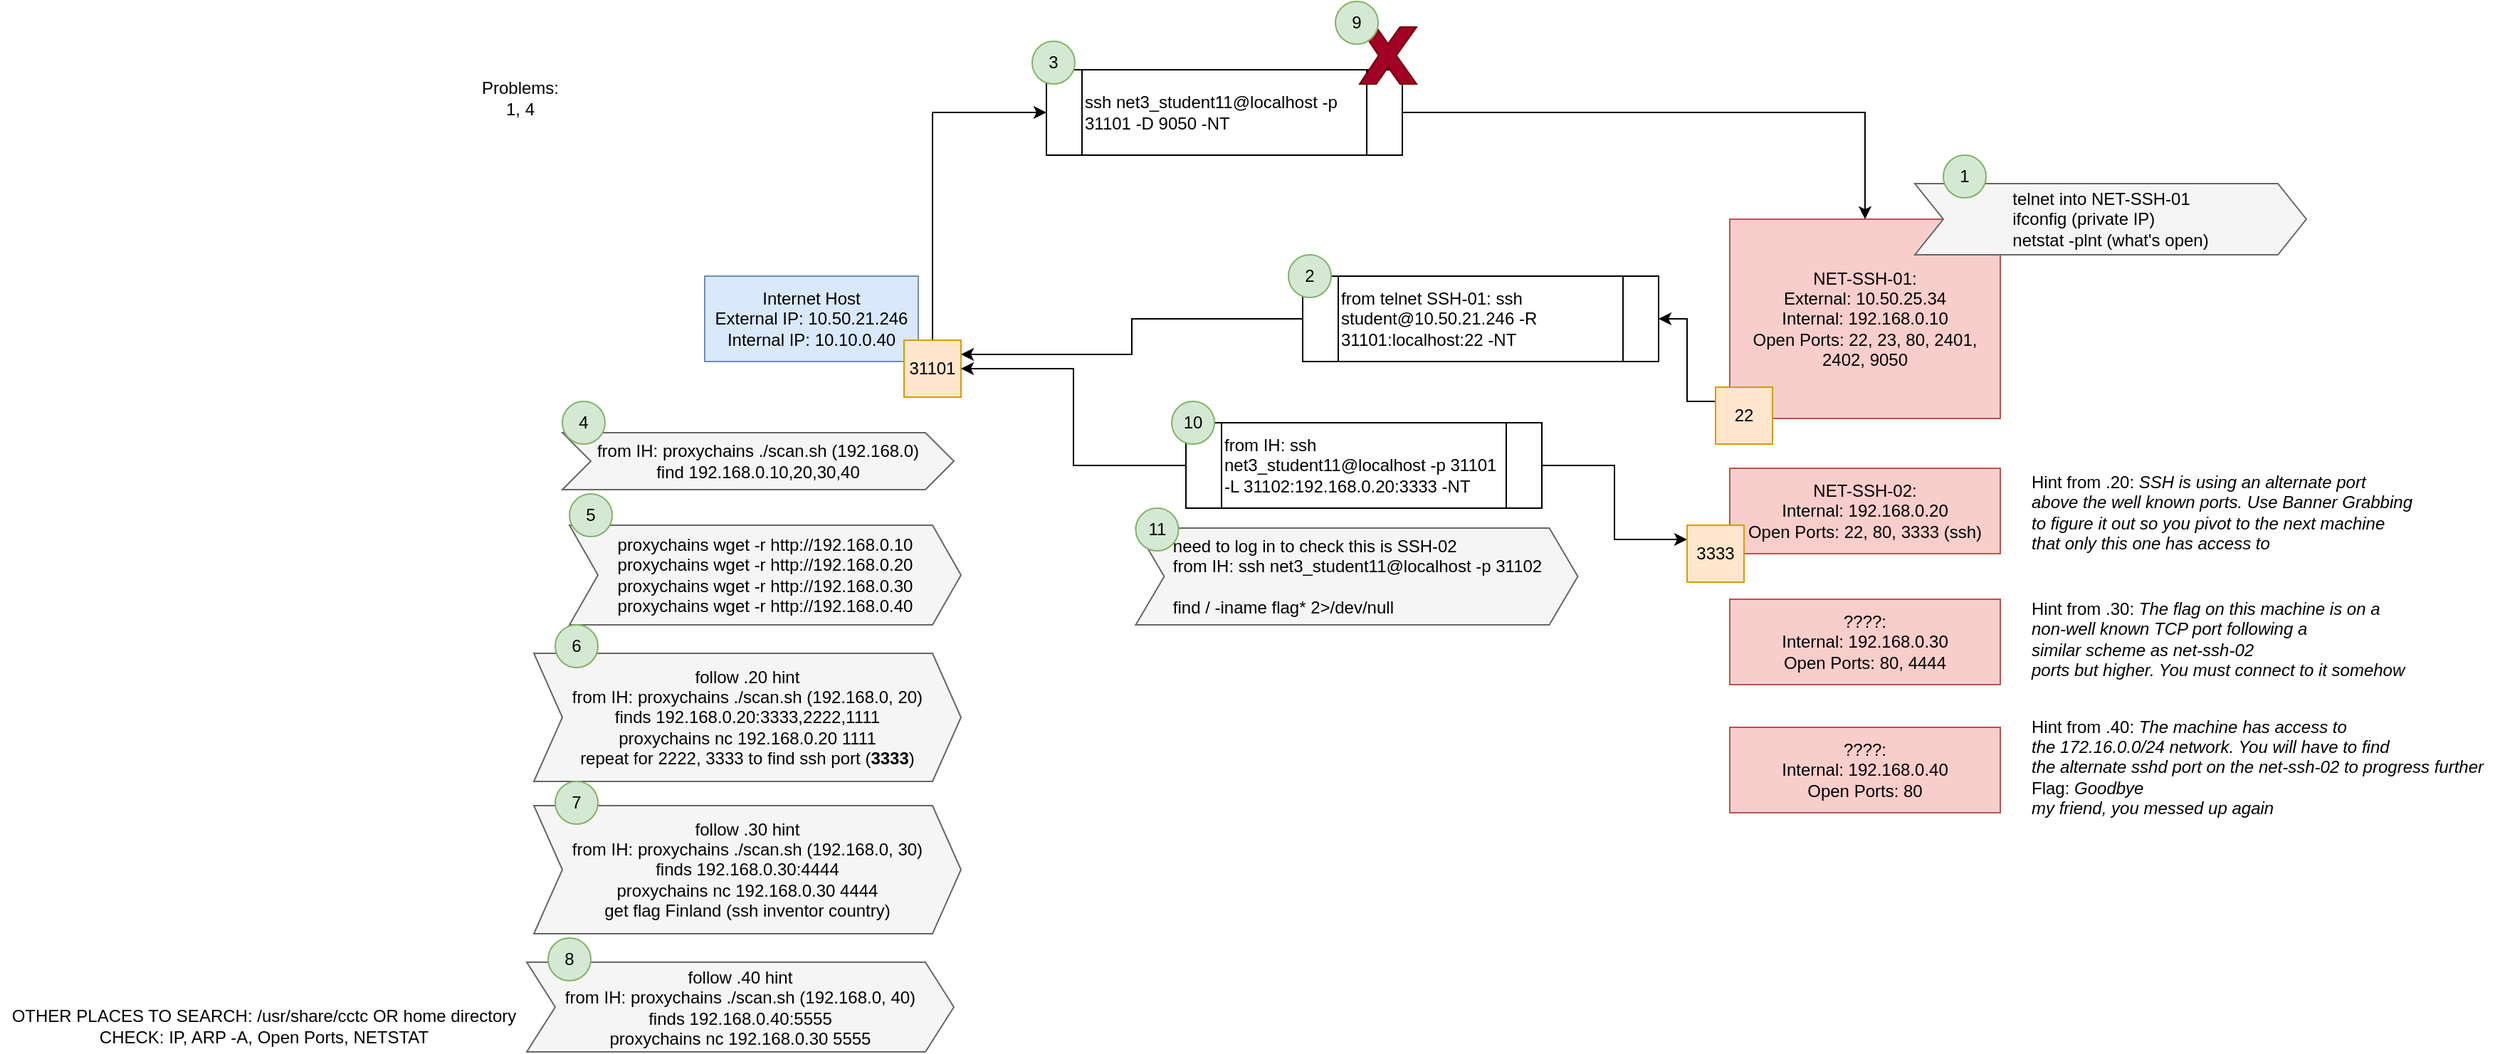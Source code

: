 <mxfile version="16.5.6" type="github">
  <diagram id="JSSCa7bkJR9PmikTlj4o" name="Page-1">
    <mxGraphModel dx="2071" dy="575" grid="1" gridSize="10" guides="1" tooltips="1" connect="1" arrows="1" fold="1" page="1" pageScale="1" pageWidth="850" pageHeight="1100" math="0" shadow="0">
      <root>
        <mxCell id="0" />
        <mxCell id="1" parent="0" />
        <mxCell id="2QfLTyrHY2M2lkCo5Ux--1" value="Internet Host&lt;br&gt;External IP: 10.50.21.246&lt;br&gt;Internal IP: 10.10.0.40" style="rounded=0;whiteSpace=wrap;html=1;fillColor=#dae8fc;strokeColor=#6c8ebf;" parent="1" vertex="1">
          <mxGeometry x="-80" y="195" width="150" height="60" as="geometry" />
        </mxCell>
        <mxCell id="2QfLTyrHY2M2lkCo5Ux--8" value="NET-SSH-01:&lt;br&gt;External: 10.50.25.34&lt;br&gt;Internal:&amp;nbsp;192.168.0.10&lt;br&gt;Open Ports: 22, 23, 80, 2401, 2402, 9050" style="rounded=0;whiteSpace=wrap;html=1;fillColor=#f8cecc;strokeColor=#b85450;" parent="1" vertex="1">
          <mxGeometry x="640" y="155" width="190" height="140" as="geometry" />
        </mxCell>
        <mxCell id="duze3X__lLn2EJtRwXXi-10" style="edgeStyle=orthogonalEdgeStyle;rounded=0;orthogonalLoop=1;jettySize=auto;html=1;exitX=0;exitY=0.5;exitDx=0;exitDy=0;entryX=1;entryY=0.25;entryDx=0;entryDy=0;" parent="1" source="duze3X__lLn2EJtRwXXi-2" target="duze3X__lLn2EJtRwXXi-9" edge="1">
          <mxGeometry relative="1" as="geometry" />
        </mxCell>
        <mxCell id="duze3X__lLn2EJtRwXXi-2" value="from telnet SSH-01: ssh student@10.50.21.246 -R 31101:localhost:22 -NT" style="shape=process;whiteSpace=wrap;html=1;backgroundOutline=1;align=left;" parent="1" vertex="1">
          <mxGeometry x="340" y="195" width="250" height="60" as="geometry" />
        </mxCell>
        <mxCell id="duze3X__lLn2EJtRwXXi-6" style="edgeStyle=orthogonalEdgeStyle;rounded=0;orthogonalLoop=1;jettySize=auto;html=1;exitX=0;exitY=0.25;exitDx=0;exitDy=0;entryX=1;entryY=0.5;entryDx=0;entryDy=0;" parent="1" source="duze3X__lLn2EJtRwXXi-5" target="duze3X__lLn2EJtRwXXi-2" edge="1">
          <mxGeometry relative="1" as="geometry" />
        </mxCell>
        <mxCell id="duze3X__lLn2EJtRwXXi-5" value="22" style="whiteSpace=wrap;html=1;aspect=fixed;fillColor=#ffe6cc;strokeColor=#d79b00;" parent="1" vertex="1">
          <mxGeometry x="630" y="273" width="40" height="40" as="geometry" />
        </mxCell>
        <mxCell id="duze3X__lLn2EJtRwXXi-13" style="edgeStyle=orthogonalEdgeStyle;rounded=0;orthogonalLoop=1;jettySize=auto;html=1;exitX=0.5;exitY=0;exitDx=0;exitDy=0;entryX=0;entryY=0.5;entryDx=0;entryDy=0;" parent="1" source="duze3X__lLn2EJtRwXXi-9" target="duze3X__lLn2EJtRwXXi-11" edge="1">
          <mxGeometry relative="1" as="geometry" />
        </mxCell>
        <mxCell id="duze3X__lLn2EJtRwXXi-9" value="31101" style="whiteSpace=wrap;html=1;aspect=fixed;fillColor=#ffe6cc;strokeColor=#d79b00;" parent="1" vertex="1">
          <mxGeometry x="60" y="240" width="40" height="40" as="geometry" />
        </mxCell>
        <mxCell id="duze3X__lLn2EJtRwXXi-14" style="edgeStyle=orthogonalEdgeStyle;rounded=0;orthogonalLoop=1;jettySize=auto;html=1;exitX=1;exitY=0.5;exitDx=0;exitDy=0;entryX=0.5;entryY=0;entryDx=0;entryDy=0;" parent="1" source="duze3X__lLn2EJtRwXXi-11" target="2QfLTyrHY2M2lkCo5Ux--8" edge="1">
          <mxGeometry relative="1" as="geometry" />
        </mxCell>
        <mxCell id="duze3X__lLn2EJtRwXXi-11" value="ssh net3_student11@localhost -p 31101 -D 9050 -NT" style="shape=process;whiteSpace=wrap;html=1;backgroundOutline=1;align=left;" parent="1" vertex="1">
          <mxGeometry x="160" y="50" width="250" height="60" as="geometry" />
        </mxCell>
        <mxCell id="duze3X__lLn2EJtRwXXi-12" value="3" style="ellipse;whiteSpace=wrap;html=1;aspect=fixed;fillColor=#d5e8d4;strokeColor=#82b366;" parent="1" vertex="1">
          <mxGeometry x="150" y="30" width="30" height="30" as="geometry" />
        </mxCell>
        <mxCell id="duze3X__lLn2EJtRwXXi-15" value="NET-SSH-02:&lt;br&gt;Internal:&amp;nbsp;192.168.0.20&lt;br&gt;Open Ports: 22, 80, 3333 (ssh)" style="rounded=0;whiteSpace=wrap;html=1;fillColor=#f8cecc;strokeColor=#b85450;" parent="1" vertex="1">
          <mxGeometry x="640" y="330" width="190" height="60" as="geometry" />
        </mxCell>
        <mxCell id="duze3X__lLn2EJtRwXXi-16" value="????:&lt;br&gt;Internal:&amp;nbsp;192.168.0.30&lt;br&gt;Open Ports: 80, 4444" style="rounded=0;whiteSpace=wrap;html=1;fillColor=#f8cecc;strokeColor=#b85450;" parent="1" vertex="1">
          <mxGeometry x="640" y="422" width="190" height="60" as="geometry" />
        </mxCell>
        <mxCell id="duze3X__lLn2EJtRwXXi-17" value="????:&lt;br&gt;Internal:&amp;nbsp;192.168.0.40&lt;br&gt;Open Ports: 80" style="rounded=0;whiteSpace=wrap;html=1;fillColor=#f8cecc;strokeColor=#b85450;" parent="1" vertex="1">
          <mxGeometry x="640" y="512" width="190" height="60" as="geometry" />
        </mxCell>
        <mxCell id="duze3X__lLn2EJtRwXXi-18" value="&lt;span style=&quot;color: rgb(0 , 0 , 0) ; text-align: left&quot;&gt;from IH:&amp;nbsp;&lt;/span&gt;&lt;font color=&quot;#000000&quot;&gt;proxychains ./scan.sh (192.168.0)&lt;br&gt;find 192.168.0.10,20,30,40&lt;br&gt;&lt;/font&gt;" style="shape=step;perimeter=stepPerimeter;whiteSpace=wrap;html=1;fixedSize=1;align=center;fillColor=#f5f5f5;fontColor=#333333;strokeColor=#666666;" parent="1" vertex="1">
          <mxGeometry x="-180" y="305" width="275" height="40" as="geometry" />
        </mxCell>
        <mxCell id="mYg_Y59IcBYT0eOCHOQk-1" value="&lt;div style=&quot;text-align: left&quot;&gt;&lt;span style=&quot;color: rgb(0 , 0 , 0)&quot;&gt;telnet into NET-SSH-01&amp;nbsp;&lt;/span&gt;&lt;/div&gt;&lt;div style=&quot;text-align: left&quot;&gt;&lt;span style=&quot;color: rgb(0 , 0 , 0)&quot;&gt;ifconfig (private IP)&lt;/span&gt;&lt;/div&gt;&lt;div style=&quot;text-align: left&quot;&gt;&lt;span style=&quot;color: rgb(0 , 0 , 0)&quot;&gt;netstat -plnt (what&#39;s open)&lt;/span&gt;&lt;/div&gt;" style="shape=step;perimeter=stepPerimeter;whiteSpace=wrap;html=1;fixedSize=1;align=center;fillColor=#f5f5f5;fontColor=#333333;strokeColor=#666666;" parent="1" vertex="1">
          <mxGeometry x="770" y="130" width="275" height="50" as="geometry" />
        </mxCell>
        <mxCell id="duze3X__lLn2EJtRwXXi-3" value="1" style="ellipse;whiteSpace=wrap;html=1;aspect=fixed;fillColor=#d5e8d4;strokeColor=#82b366;" parent="1" vertex="1">
          <mxGeometry x="790" y="110" width="30" height="30" as="geometry" />
        </mxCell>
        <mxCell id="duze3X__lLn2EJtRwXXi-19" value="2" style="ellipse;whiteSpace=wrap;html=1;aspect=fixed;fillColor=#d5e8d4;strokeColor=#82b366;" parent="1" vertex="1">
          <mxGeometry x="330" y="180" width="30" height="30" as="geometry" />
        </mxCell>
        <mxCell id="duze3X__lLn2EJtRwXXi-20" value="4" style="ellipse;whiteSpace=wrap;html=1;aspect=fixed;fillColor=#d5e8d4;strokeColor=#82b366;" parent="1" vertex="1">
          <mxGeometry x="-180" y="283" width="30" height="30" as="geometry" />
        </mxCell>
        <mxCell id="duze3X__lLn2EJtRwXXi-21" value="&lt;div style=&quot;text-align: left&quot;&gt;&lt;span style=&quot;color: rgb(0 , 0 , 0)&quot;&gt;proxychains wget -r http://192.168.0.10&lt;/span&gt;&lt;/div&gt;&lt;div style=&quot;text-align: left&quot;&gt;&lt;span style=&quot;color: rgb(0 , 0 , 0)&quot;&gt;proxychains wget -r http://192.168.0.20&lt;/span&gt;&lt;span style=&quot;color: rgb(0 , 0 , 0)&quot;&gt;&lt;br&gt;&lt;/span&gt;&lt;/div&gt;&lt;div style=&quot;text-align: left&quot;&gt;&lt;span style=&quot;color: rgb(0 , 0 , 0)&quot;&gt;proxychains wget -r http://192.168.0.30&lt;/span&gt;&lt;span style=&quot;color: rgb(0 , 0 , 0)&quot;&gt;&lt;br&gt;&lt;/span&gt;&lt;/div&gt;&lt;div style=&quot;text-align: left&quot;&gt;&lt;span style=&quot;color: rgb(0 , 0 , 0)&quot;&gt;proxychains wget -r http://192.168.0.40&lt;/span&gt;&lt;span style=&quot;color: rgb(0 , 0 , 0)&quot;&gt;&lt;br&gt;&lt;/span&gt;&lt;/div&gt;" style="shape=step;perimeter=stepPerimeter;whiteSpace=wrap;html=1;fixedSize=1;align=center;fillColor=#f5f5f5;fontColor=#333333;strokeColor=#666666;" parent="1" vertex="1">
          <mxGeometry x="-175" y="370" width="275" height="70" as="geometry" />
        </mxCell>
        <mxCell id="duze3X__lLn2EJtRwXXi-22" value="5" style="ellipse;whiteSpace=wrap;html=1;aspect=fixed;fillColor=#d5e8d4;strokeColor=#82b366;" parent="1" vertex="1">
          <mxGeometry x="-175" y="348" width="30" height="30" as="geometry" />
        </mxCell>
        <mxCell id="duze3X__lLn2EJtRwXXi-23" value="Problems:&lt;br&gt;1, 4" style="text;html=1;align=center;verticalAlign=middle;resizable=0;points=[];autosize=1;strokeColor=none;fillColor=none;" parent="1" vertex="1">
          <mxGeometry x="-245" y="55" width="70" height="30" as="geometry" />
        </mxCell>
        <mxCell id="duze3X__lLn2EJtRwXXi-24" value="Hint from .20:&amp;nbsp;&lt;i&gt;&lt;span style=&quot;font-size: 9pt ; line-height: 107%&quot;&gt;SSH is using an alternate port &lt;br&gt;above the well known ports. Use Banner Grabbing &lt;br&gt;to figure it out so you pivot to the next machine &lt;br&gt;that only this one has access to&lt;/span&gt;&lt;/i&gt;" style="text;html=1;align=left;verticalAlign=middle;resizable=0;points=[];autosize=1;strokeColor=none;fillColor=none;" parent="1" vertex="1">
          <mxGeometry x="850" y="331" width="280" height="60" as="geometry" />
        </mxCell>
        <mxCell id="duze3X__lLn2EJtRwXXi-25" value="Hint from .30: &lt;i&gt;The flag on this machine is on a &lt;br&gt;non-well known TCP port following a &lt;br&gt;similar scheme as net-ssh-02 &lt;br&gt;ports but higher. You must connect to it somehow&amp;nbsp;&lt;/i&gt;&amp;nbsp;" style="text;html=1;align=left;verticalAlign=middle;resizable=0;points=[];autosize=1;strokeColor=none;fillColor=none;" parent="1" vertex="1">
          <mxGeometry x="850" y="420" width="280" height="60" as="geometry" />
        </mxCell>
        <mxCell id="duze3X__lLn2EJtRwXXi-27" value="&lt;div&gt;Hint from .40: &lt;i&gt;The machine has access to&amp;nbsp;&lt;/i&gt;&lt;/div&gt;&lt;div&gt;&lt;i&gt;the 172.16.0.0/24 network. You will have to find&amp;nbsp;&lt;/i&gt;&lt;/div&gt;&lt;div&gt;&lt;i&gt;the alternate sshd port on the net-ssh-02 to progress further&lt;/i&gt;&lt;/div&gt;&lt;div&gt;Flag: &lt;i&gt;Goodbye&lt;/i&gt;&lt;/div&gt;&lt;div&gt;&lt;i&gt;my friend, you messed up again&lt;/i&gt;&lt;/div&gt;" style="text;html=1;align=left;verticalAlign=middle;resizable=0;points=[];autosize=1;strokeColor=none;fillColor=none;" parent="1" vertex="1">
          <mxGeometry x="850" y="500" width="330" height="80" as="geometry" />
        </mxCell>
        <mxCell id="V4ygMix9neK_rHeA2cn2-1" value="&lt;span style=&quot;color: rgb(0 , 0 , 0) ; text-align: left&quot;&gt;follow .20 hint&lt;br&gt;from IH:&amp;nbsp;&lt;/span&gt;&lt;font color=&quot;#000000&quot;&gt;proxychains ./scan.sh (192.168.0, 20)&lt;br&gt;finds 192.168.0.20:3333,2222,1111&lt;br&gt;&lt;/font&gt;&lt;span style=&quot;color: rgb(0 , 0 , 0)&quot;&gt;proxychains nc 192.168.0.20 1111&lt;/span&gt;&lt;br style=&quot;color: rgb(0 , 0 , 0)&quot;&gt;&lt;span style=&quot;color: rgb(0 , 0 , 0)&quot;&gt;repeat for 2222, 3333 to find ssh port (&lt;/span&gt;&lt;b style=&quot;color: rgb(0 , 0 , 0)&quot;&gt;3333&lt;/b&gt;&lt;span style=&quot;color: rgb(0 , 0 , 0)&quot;&gt;)&lt;/span&gt;&lt;font color=&quot;#000000&quot;&gt;&lt;br&gt;&lt;/font&gt;" style="shape=step;perimeter=stepPerimeter;whiteSpace=wrap;html=1;fixedSize=1;align=center;fillColor=#f5f5f5;fontColor=#333333;strokeColor=#666666;" vertex="1" parent="1">
          <mxGeometry x="-200" y="460" width="300" height="90" as="geometry" />
        </mxCell>
        <mxCell id="V4ygMix9neK_rHeA2cn2-2" value="6" style="ellipse;whiteSpace=wrap;html=1;aspect=fixed;fillColor=#d5e8d4;strokeColor=#82b366;" vertex="1" parent="1">
          <mxGeometry x="-185" y="440" width="30" height="30" as="geometry" />
        </mxCell>
        <mxCell id="V4ygMix9neK_rHeA2cn2-7" value="&lt;span style=&quot;color: rgb(0 , 0 , 0) ; text-align: left&quot;&gt;follow .30 hint&lt;br&gt;from IH:&amp;nbsp;&lt;/span&gt;&lt;font color=&quot;#000000&quot;&gt;proxychains ./scan.sh (192.168.0, 30)&lt;br&gt;finds 192.168.0.30:4444&lt;br&gt;&lt;/font&gt;&lt;span style=&quot;color: rgb(0 , 0 , 0)&quot;&gt;proxychains nc 192.168.0.30 4444&lt;br&gt;&lt;/span&gt;&lt;font color=&quot;#000000&quot;&gt;get flag Finland (ssh inventor country)&lt;br&gt;&lt;/font&gt;" style="shape=step;perimeter=stepPerimeter;whiteSpace=wrap;html=1;fixedSize=1;align=center;fillColor=#f5f5f5;fontColor=#333333;strokeColor=#666666;" vertex="1" parent="1">
          <mxGeometry x="-200" y="567" width="300" height="90" as="geometry" />
        </mxCell>
        <mxCell id="V4ygMix9neK_rHeA2cn2-4" value="7" style="ellipse;whiteSpace=wrap;html=1;aspect=fixed;fillColor=#d5e8d4;strokeColor=#82b366;" vertex="1" parent="1">
          <mxGeometry x="-185" y="550" width="30" height="30" as="geometry" />
        </mxCell>
        <mxCell id="V4ygMix9neK_rHeA2cn2-10" value="&lt;span style=&quot;color: rgb(0 , 0 , 0) ; text-align: left&quot;&gt;follow .40 hint&lt;br&gt;from IH:&amp;nbsp;&lt;/span&gt;&lt;font color=&quot;#000000&quot;&gt;proxychains ./scan.sh (192.168.0, 40)&lt;br&gt;finds 192.168.0.40:5555&lt;br&gt;&lt;/font&gt;&lt;span style=&quot;color: rgb(0 , 0 , 0)&quot;&gt;proxychains nc 192.168.0.30 5555&lt;/span&gt;&lt;font color=&quot;#000000&quot;&gt;&lt;br&gt;&lt;/font&gt;" style="shape=step;perimeter=stepPerimeter;whiteSpace=wrap;html=1;fixedSize=1;align=center;fillColor=#f5f5f5;fontColor=#333333;strokeColor=#666666;" vertex="1" parent="1">
          <mxGeometry x="-205" y="677" width="300" height="63" as="geometry" />
        </mxCell>
        <mxCell id="V4ygMix9neK_rHeA2cn2-11" value="8" style="ellipse;whiteSpace=wrap;html=1;aspect=fixed;fillColor=#d5e8d4;strokeColor=#82b366;" vertex="1" parent="1">
          <mxGeometry x="-190" y="660" width="30" height="30" as="geometry" />
        </mxCell>
        <mxCell id="V4ygMix9neK_rHeA2cn2-12" value="&lt;div&gt;OTHER PLACES TO SEARCH: /usr/share/cctc OR home directory&lt;/div&gt;&lt;div&gt;CHECK: IP, ARP -A, Open Ports, NETSTAT&lt;/div&gt;" style="text;html=1;align=center;verticalAlign=middle;resizable=0;points=[];autosize=1;strokeColor=none;fillColor=none;" vertex="1" parent="1">
          <mxGeometry x="-575" y="707" width="370" height="30" as="geometry" />
        </mxCell>
        <mxCell id="V4ygMix9neK_rHeA2cn2-13" value="" style="verticalLabelPosition=bottom;verticalAlign=top;html=1;shape=mxgraph.basic.x;fillColor=#a20025;fontColor=#ffffff;strokeColor=#6F0000;" vertex="1" parent="1">
          <mxGeometry x="380" y="20" width="40" height="40" as="geometry" />
        </mxCell>
        <mxCell id="V4ygMix9neK_rHeA2cn2-16" value="9" style="ellipse;whiteSpace=wrap;html=1;aspect=fixed;fillColor=#d5e8d4;strokeColor=#82b366;" vertex="1" parent="1">
          <mxGeometry x="363" y="2" width="30" height="30" as="geometry" />
        </mxCell>
        <mxCell id="V4ygMix9neK_rHeA2cn2-19" style="edgeStyle=orthogonalEdgeStyle;rounded=0;orthogonalLoop=1;jettySize=auto;html=1;exitX=0;exitY=0.5;exitDx=0;exitDy=0;entryX=1;entryY=0.5;entryDx=0;entryDy=0;" edge="1" parent="1" source="V4ygMix9neK_rHeA2cn2-17" target="duze3X__lLn2EJtRwXXi-9">
          <mxGeometry relative="1" as="geometry" />
        </mxCell>
        <mxCell id="V4ygMix9neK_rHeA2cn2-22" style="edgeStyle=orthogonalEdgeStyle;rounded=0;orthogonalLoop=1;jettySize=auto;html=1;exitX=1;exitY=0.5;exitDx=0;exitDy=0;entryX=0;entryY=0.25;entryDx=0;entryDy=0;" edge="1" parent="1" source="V4ygMix9neK_rHeA2cn2-17" target="V4ygMix9neK_rHeA2cn2-21">
          <mxGeometry relative="1" as="geometry" />
        </mxCell>
        <mxCell id="V4ygMix9neK_rHeA2cn2-17" value="from IH:&amp;nbsp;ssh net3_student11@localhost -p 31101 -L 31102:192.168.0.20:3333 -NT" style="shape=process;whiteSpace=wrap;html=1;backgroundOutline=1;align=left;" vertex="1" parent="1">
          <mxGeometry x="258" y="298" width="250" height="60" as="geometry" />
        </mxCell>
        <mxCell id="V4ygMix9neK_rHeA2cn2-18" value="10" style="ellipse;whiteSpace=wrap;html=1;aspect=fixed;fillColor=#d5e8d4;strokeColor=#82b366;" vertex="1" parent="1">
          <mxGeometry x="248" y="283" width="30" height="30" as="geometry" />
        </mxCell>
        <mxCell id="V4ygMix9neK_rHeA2cn2-21" value="3333" style="whiteSpace=wrap;html=1;aspect=fixed;fillColor=#ffe6cc;strokeColor=#d79b00;" vertex="1" parent="1">
          <mxGeometry x="610" y="370" width="40" height="40" as="geometry" />
        </mxCell>
        <mxCell id="V4ygMix9neK_rHeA2cn2-24" value="&lt;div style=&quot;text-align: left&quot;&gt;&lt;span style=&quot;color: rgb(0 , 0 , 0)&quot;&gt;need to log in to check this is SSH-02&lt;/span&gt;&lt;br style=&quot;color: rgb(0 , 0 , 0)&quot;&gt;&lt;span style=&quot;color: rgb(0 , 0 , 0)&quot;&gt;from IH:&amp;nbsp;ssh net3_student11@localhost -p 31102&lt;/span&gt;&lt;br&gt;&lt;/div&gt;&lt;div style=&quot;text-align: left&quot;&gt;&lt;span style=&quot;color: rgb(0 , 0 , 0)&quot;&gt;&lt;br&gt;&lt;/span&gt;&lt;/div&gt;&lt;div style=&quot;text-align: left&quot;&gt;&lt;font color=&quot;#000000&quot;&gt;find / -iname flag* 2&amp;gt;/dev/null&lt;/font&gt;&lt;br&gt;&lt;/div&gt;" style="shape=step;perimeter=stepPerimeter;html=1;fixedSize=1;align=center;fillColor=#f5f5f5;fontColor=#333333;strokeColor=#666666;whiteSpace=wrap;" vertex="1" parent="1">
          <mxGeometry x="222.75" y="372" width="310.5" height="68" as="geometry" />
        </mxCell>
        <mxCell id="V4ygMix9neK_rHeA2cn2-25" value="11" style="ellipse;whiteSpace=wrap;html=1;aspect=fixed;fillColor=#d5e8d4;strokeColor=#82b366;" vertex="1" parent="1">
          <mxGeometry x="222.75" y="358" width="30" height="30" as="geometry" />
        </mxCell>
      </root>
    </mxGraphModel>
  </diagram>
</mxfile>
